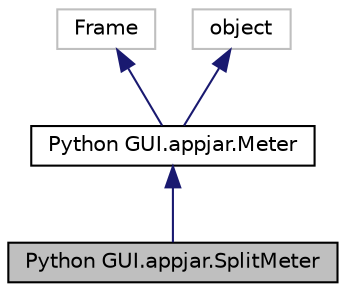digraph "Python GUI.appjar.SplitMeter"
{
  edge [fontname="Helvetica",fontsize="10",labelfontname="Helvetica",labelfontsize="10"];
  node [fontname="Helvetica",fontsize="10",shape=record];
  Node5 [label="Python GUI.appjar.SplitMeter",height=0.2,width=0.4,color="black", fillcolor="grey75", style="filled", fontcolor="black"];
  Node6 -> Node5 [dir="back",color="midnightblue",fontsize="10",style="solid"];
  Node6 [label="Python GUI.appjar.Meter",height=0.2,width=0.4,color="black", fillcolor="white", style="filled",URL="$class_python_01_g_u_i_1_1appjar_1_1_meter.html"];
  Node7 -> Node6 [dir="back",color="midnightblue",fontsize="10",style="solid"];
  Node7 [label="Frame",height=0.2,width=0.4,color="grey75", fillcolor="white", style="filled"];
  Node8 -> Node6 [dir="back",color="midnightblue",fontsize="10",style="solid"];
  Node8 [label="object",height=0.2,width=0.4,color="grey75", fillcolor="white", style="filled"];
}
